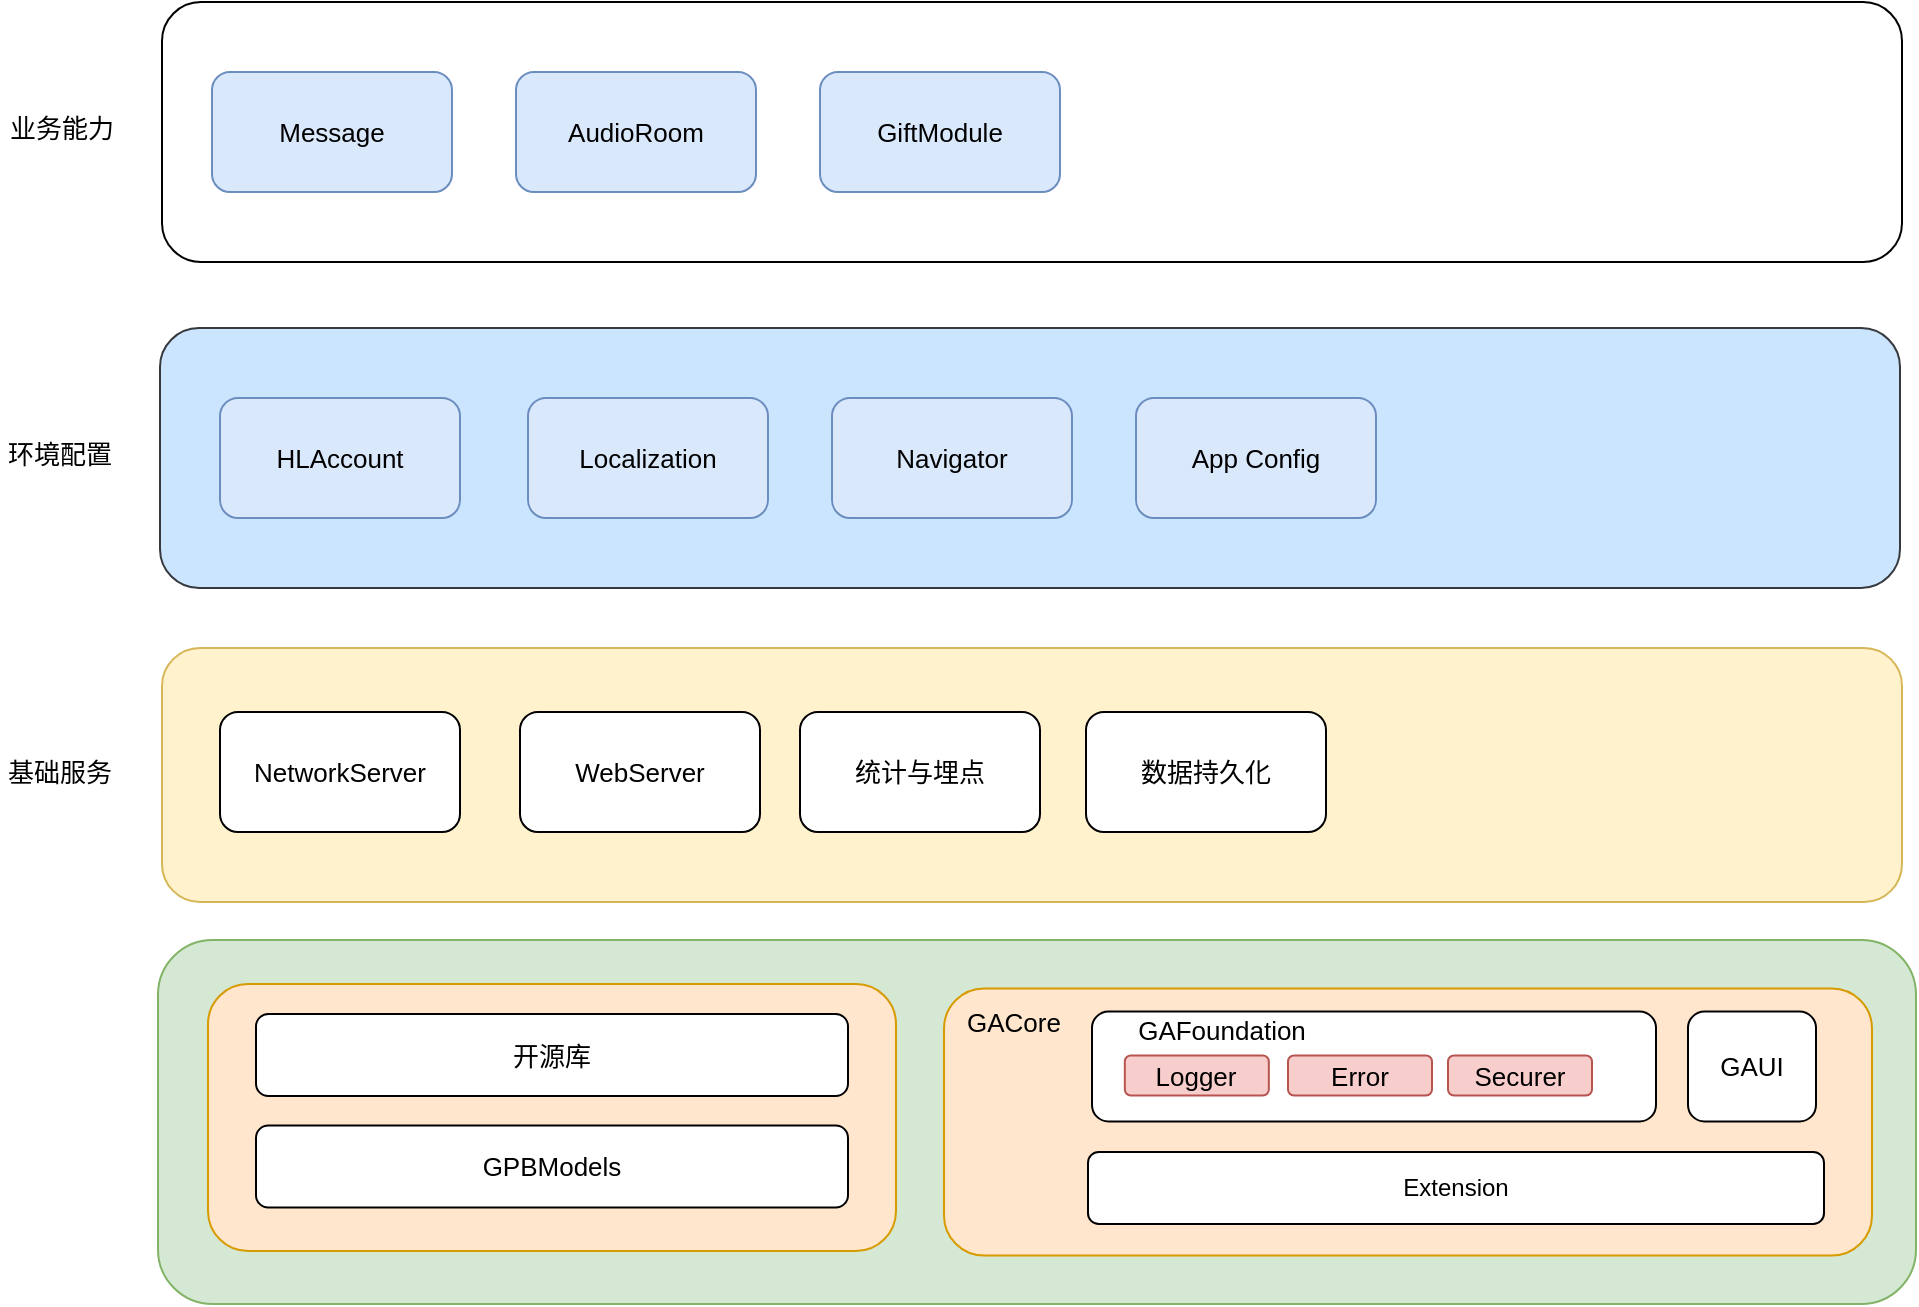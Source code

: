 <mxfile version="16.1.0" type="github">
  <diagram name="Page-1" id="7a6c530e-6e37-e111-ec74-82921da8cc10">
    <mxGraphModel dx="1415" dy="769" grid="1" gridSize="8" guides="1" tooltips="1" connect="1" arrows="1" fold="1" page="1" pageScale="1.5" pageWidth="1169" pageHeight="826" background="#FFFFFF" math="0" shadow="0">
      <root>
        <mxCell id="0" style=";html=1;" />
        <mxCell id="1" style=";html=1;" parent="0" />
        <mxCell id="K_LD3TBMWtCk_dUfeqcV-1" value="l" style="rounded=1;whiteSpace=wrap;html=1;fillColor=#d5e8d4;strokeColor=#82b366;" parent="1" vertex="1">
          <mxGeometry x="359" y="978" width="879" height="182" as="geometry" />
        </mxCell>
        <mxCell id="K_LD3TBMWtCk_dUfeqcV-34" value="" style="rounded=1;whiteSpace=wrap;html=1;fontSize=13;strokeColor=default;" parent="1" vertex="1">
          <mxGeometry x="890" y="864" width="120" height="60" as="geometry" />
        </mxCell>
        <mxCell id="K_LD3TBMWtCk_dUfeqcV-35" value="" style="rounded=1;whiteSpace=wrap;html=1;fillColor=#fff2cc;strokeColor=#d6b656;" parent="1" vertex="1">
          <mxGeometry x="361" y="832" width="870" height="127" as="geometry" />
        </mxCell>
        <mxCell id="K_LD3TBMWtCk_dUfeqcV-36" value="NetworkServer" style="rounded=1;whiteSpace=wrap;html=1;fontSize=13;strokeColor=default;" parent="1" vertex="1">
          <mxGeometry x="390" y="864" width="120" height="60" as="geometry" />
        </mxCell>
        <mxCell id="K_LD3TBMWtCk_dUfeqcV-39" value="WebServer" style="rounded=1;whiteSpace=wrap;html=1;fontSize=13;strokeColor=default;" parent="1" vertex="1">
          <mxGeometry x="540" y="864" width="120" height="60" as="geometry" />
        </mxCell>
        <mxCell id="K_LD3TBMWtCk_dUfeqcV-40" value="统计与埋点" style="rounded=1;whiteSpace=wrap;html=1;fontSize=13;strokeColor=default;" parent="1" vertex="1">
          <mxGeometry x="680" y="864" width="120" height="60" as="geometry" />
        </mxCell>
        <mxCell id="K_LD3TBMWtCk_dUfeqcV-41" value="数据持久化" style="rounded=1;whiteSpace=wrap;html=1;fontSize=13;strokeColor=default;" parent="1" vertex="1">
          <mxGeometry x="823" y="864" width="120" height="60" as="geometry" />
        </mxCell>
        <mxCell id="K_LD3TBMWtCk_dUfeqcV-42" value="基础服务" style="text;html=1;strokeColor=none;fillColor=none;align=center;verticalAlign=middle;whiteSpace=wrap;rounded=0;fontSize=13;" parent="1" vertex="1">
          <mxGeometry x="280" y="879" width="60" height="30" as="geometry" />
        </mxCell>
        <mxCell id="K_LD3TBMWtCk_dUfeqcV-43" value="" style="rounded=1;whiteSpace=wrap;html=1;fillColor=#cce5ff;strokeColor=#36393d;" parent="1" vertex="1">
          <mxGeometry x="360" y="672" width="870" height="130" as="geometry" />
        </mxCell>
        <mxCell id="K_LD3TBMWtCk_dUfeqcV-44" value="环境配置" style="text;html=1;strokeColor=none;fillColor=none;align=center;verticalAlign=middle;whiteSpace=wrap;rounded=0;fontSize=13;" parent="1" vertex="1">
          <mxGeometry x="280" y="720" width="60" height="30" as="geometry" />
        </mxCell>
        <mxCell id="K_LD3TBMWtCk_dUfeqcV-45" value="HLAccount" style="rounded=1;whiteSpace=wrap;html=1;fontSize=13;strokeColor=#6c8ebf;fillColor=#dae8fc;" parent="1" vertex="1">
          <mxGeometry x="390" y="707" width="120" height="60" as="geometry" />
        </mxCell>
        <mxCell id="K_LD3TBMWtCk_dUfeqcV-47" value="Localization" style="rounded=1;whiteSpace=wrap;html=1;fontSize=13;strokeColor=#6c8ebf;fillColor=#dae8fc;" parent="1" vertex="1">
          <mxGeometry x="544" y="707" width="120" height="60" as="geometry" />
        </mxCell>
        <mxCell id="K_LD3TBMWtCk_dUfeqcV-48" value="Navigator" style="rounded=1;whiteSpace=wrap;html=1;fontSize=13;strokeColor=#6c8ebf;fillColor=#dae8fc;" parent="1" vertex="1">
          <mxGeometry x="696" y="707" width="120" height="60" as="geometry" />
        </mxCell>
        <mxCell id="K_LD3TBMWtCk_dUfeqcV-49" value="App Config" style="rounded=1;whiteSpace=wrap;html=1;fontSize=13;strokeColor=#6c8ebf;fillColor=#dae8fc;" parent="1" vertex="1">
          <mxGeometry x="848" y="707" width="120" height="60" as="geometry" />
        </mxCell>
        <mxCell id="Ix5k6d0BuqMqthUMCjz2-28" value="" style="rounded=1;whiteSpace=wrap;html=1;" vertex="1" parent="1">
          <mxGeometry x="361" y="509" width="870" height="130" as="geometry" />
        </mxCell>
        <mxCell id="Ix5k6d0BuqMqthUMCjz2-29" value="业务能力" style="text;html=1;strokeColor=none;fillColor=none;align=center;verticalAlign=middle;whiteSpace=wrap;rounded=0;fontSize=13;" vertex="1" parent="1">
          <mxGeometry x="281" y="557" width="60" height="30" as="geometry" />
        </mxCell>
        <mxCell id="Ix5k6d0BuqMqthUMCjz2-31" value="Message" style="rounded=1;whiteSpace=wrap;html=1;fontSize=13;strokeColor=#6c8ebf;fillColor=#dae8fc;" vertex="1" parent="1">
          <mxGeometry x="386" y="544" width="120" height="60" as="geometry" />
        </mxCell>
        <mxCell id="Ix5k6d0BuqMqthUMCjz2-32" value="AudioRoom" style="rounded=1;whiteSpace=wrap;html=1;fontSize=13;strokeColor=#6c8ebf;fillColor=#dae8fc;" vertex="1" parent="1">
          <mxGeometry x="538" y="544" width="120" height="60" as="geometry" />
        </mxCell>
        <mxCell id="Ix5k6d0BuqMqthUMCjz2-33" value="GiftModule" style="rounded=1;whiteSpace=wrap;html=1;fontSize=13;strokeColor=#6c8ebf;fillColor=#dae8fc;" vertex="1" parent="1">
          <mxGeometry x="690" y="544" width="120" height="60" as="geometry" />
        </mxCell>
        <mxCell id="Ix5k6d0BuqMqthUMCjz2-43" value="" style="group" vertex="1" connectable="0" parent="1">
          <mxGeometry x="752" y="1002.25" width="464" height="133.5" as="geometry" />
        </mxCell>
        <mxCell id="K_LD3TBMWtCk_dUfeqcV-15" value="" style="rounded=1;whiteSpace=wrap;html=1;fontSize=16;strokeColor=#d79b00;fillColor=#ffe6cc;" parent="Ix5k6d0BuqMqthUMCjz2-43" vertex="1">
          <mxGeometry width="464" height="133.5" as="geometry" />
        </mxCell>
        <mxCell id="K_LD3TBMWtCk_dUfeqcV-16" value="GACore" style="text;html=1;strokeColor=none;fillColor=none;align=center;verticalAlign=middle;whiteSpace=wrap;rounded=0;fontSize=13;" parent="Ix5k6d0BuqMqthUMCjz2-43" vertex="1">
          <mxGeometry x="5" y="1.5" width="60" height="30" as="geometry" />
        </mxCell>
        <mxCell id="K_LD3TBMWtCk_dUfeqcV-18" value="GAUI" style="rounded=1;whiteSpace=wrap;html=1;fontSize=13;strokeColor=default;" parent="Ix5k6d0BuqMqthUMCjz2-43" vertex="1">
          <mxGeometry x="372" y="11.5" width="64" height="55" as="geometry" />
        </mxCell>
        <mxCell id="EU10I_Jx_XXT4axmKY_v-11" value="Extension" style="rounded=1;whiteSpace=wrap;html=1;" parent="Ix5k6d0BuqMqthUMCjz2-43" vertex="1">
          <mxGeometry x="72" y="81.75" width="368" height="36" as="geometry" />
        </mxCell>
        <mxCell id="Ix5k6d0BuqMqthUMCjz2-42" value="" style="group" vertex="1" connectable="0" parent="Ix5k6d0BuqMqthUMCjz2-43">
          <mxGeometry x="74" y="6.5" width="282" height="55" as="geometry" />
        </mxCell>
        <mxCell id="K_LD3TBMWtCk_dUfeqcV-17" value="" style="rounded=1;whiteSpace=wrap;html=1;fontSize=13;" parent="Ix5k6d0BuqMqthUMCjz2-42" vertex="1">
          <mxGeometry y="5" width="282" height="55" as="geometry" />
        </mxCell>
        <mxCell id="K_LD3TBMWtCk_dUfeqcV-22" value="GAFoundation" style="text;html=1;strokeColor=none;fillColor=none;align=center;verticalAlign=middle;whiteSpace=wrap;rounded=0;fontSize=13;" parent="Ix5k6d0BuqMqthUMCjz2-42" vertex="1">
          <mxGeometry x="-12" y="6" width="154.256" height="16" as="geometry" />
        </mxCell>
        <mxCell id="K_LD3TBMWtCk_dUfeqcV-24" value="Error" style="rounded=1;whiteSpace=wrap;html=1;fontSize=13;strokeColor=#b85450;fillColor=#f8cecc;" parent="Ix5k6d0BuqMqthUMCjz2-42" vertex="1">
          <mxGeometry x="98" y="27" width="72" height="20" as="geometry" />
        </mxCell>
        <mxCell id="K_LD3TBMWtCk_dUfeqcV-25" value="Logger" style="rounded=1;whiteSpace=wrap;html=1;fontSize=13;strokeColor=#b85450;fillColor=#f8cecc;" parent="Ix5k6d0BuqMqthUMCjz2-42" vertex="1">
          <mxGeometry x="16.41" y="27" width="72" height="20" as="geometry" />
        </mxCell>
        <mxCell id="K_LD3TBMWtCk_dUfeqcV-26" value="Securer" style="rounded=1;whiteSpace=wrap;html=1;fontSize=13;strokeColor=#b85450;fillColor=#f8cecc;" parent="Ix5k6d0BuqMqthUMCjz2-42" vertex="1">
          <mxGeometry x="178" y="27" width="72" height="20" as="geometry" />
        </mxCell>
        <mxCell id="Ix5k6d0BuqMqthUMCjz2-44" value="" style="group" vertex="1" connectable="0" parent="1">
          <mxGeometry x="384" y="1000" width="344" height="133.5" as="geometry" />
        </mxCell>
        <mxCell id="Ix5k6d0BuqMqthUMCjz2-38" value="" style="rounded=1;whiteSpace=wrap;html=1;fontSize=16;strokeColor=#d79b00;fillColor=#ffe6cc;" vertex="1" parent="Ix5k6d0BuqMqthUMCjz2-44">
          <mxGeometry width="344" height="133.5" as="geometry" />
        </mxCell>
        <mxCell id="EU10I_Jx_XXT4axmKY_v-6" value="开源库" style="rounded=1;whiteSpace=wrap;html=1;fontSize=13;strokeColor=default;" parent="Ix5k6d0BuqMqthUMCjz2-44" vertex="1">
          <mxGeometry x="24" y="15" width="296" height="41" as="geometry" />
        </mxCell>
        <mxCell id="Ix5k6d0BuqMqthUMCjz2-41" value="GPBModels" style="rounded=1;whiteSpace=wrap;html=1;fontSize=13;strokeColor=default;" vertex="1" parent="Ix5k6d0BuqMqthUMCjz2-44">
          <mxGeometry x="24" y="70.75" width="296" height="41" as="geometry" />
        </mxCell>
      </root>
    </mxGraphModel>
  </diagram>
</mxfile>
